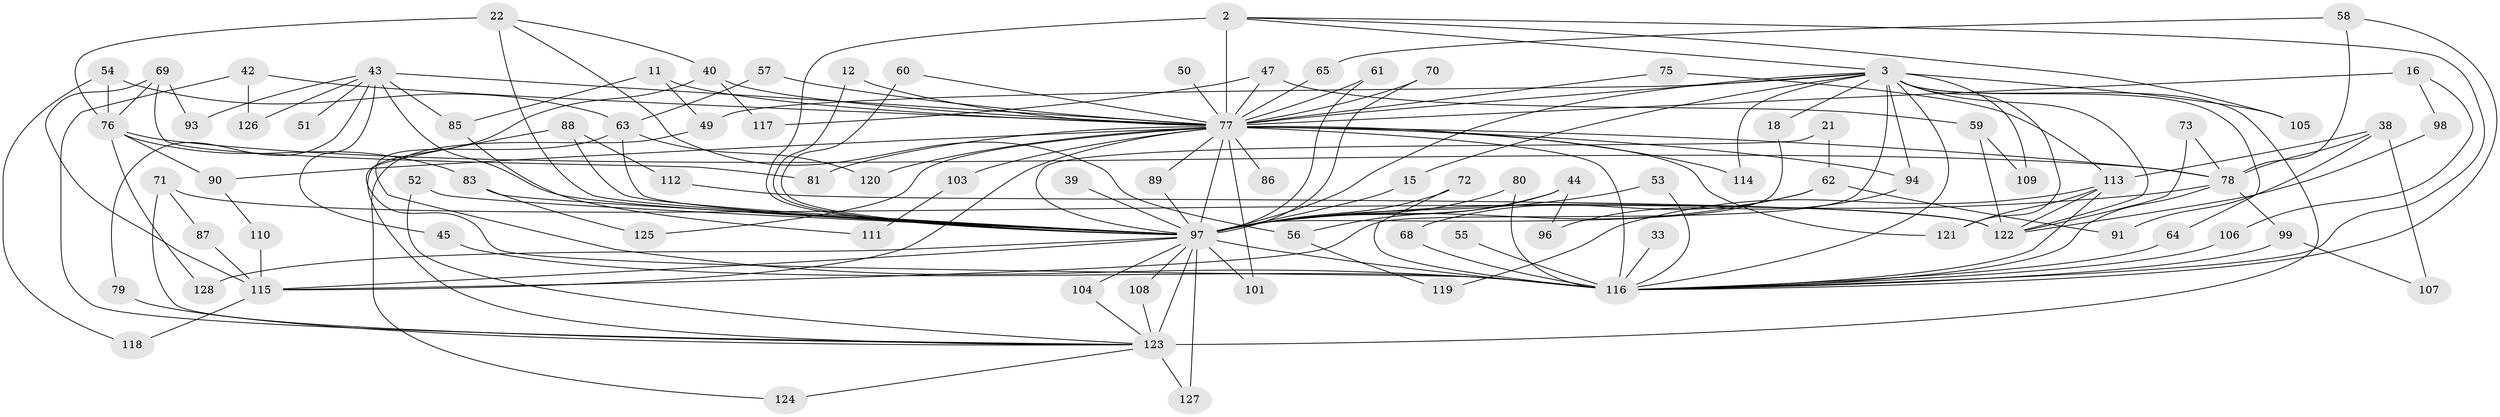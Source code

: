 // original degree distribution, {28: 0.015625, 11: 0.0078125, 33: 0.0078125, 20: 0.015625, 18: 0.015625, 23: 0.0078125, 21: 0.0078125, 4: 0.0703125, 2: 0.515625, 6: 0.0234375, 3: 0.234375, 5: 0.0390625, 8: 0.0078125, 10: 0.0078125, 9: 0.0078125, 7: 0.015625}
// Generated by graph-tools (version 1.1) at 2025/46/03/04/25 21:46:27]
// undirected, 89 vertices, 168 edges
graph export_dot {
graph [start="1"]
  node [color=gray90,style=filled];
  2;
  3;
  11;
  12;
  15;
  16;
  18;
  21;
  22;
  33;
  38;
  39;
  40 [super="+29"];
  42;
  43 [super="+31"];
  44;
  45;
  47;
  49;
  50;
  51;
  52;
  53 [super="+37"];
  54;
  55;
  56;
  57;
  58;
  59;
  60 [super="+19"];
  61 [super="+46"];
  62;
  63 [super="+13"];
  64;
  65;
  68;
  69;
  70;
  71;
  72;
  73;
  75;
  76 [super="+34"];
  77 [super="+26+8"];
  78 [super="+67"];
  79;
  80;
  81;
  83;
  85;
  86;
  87;
  88;
  89;
  90;
  91;
  93;
  94 [super="+20"];
  96;
  97 [super="+41+92"];
  98;
  99;
  101;
  103;
  104;
  105 [super="+100"];
  106;
  107;
  108;
  109;
  110;
  111;
  112;
  113 [super="+27"];
  114;
  115 [super="+30+82"];
  116 [super="+102"];
  117;
  118;
  119;
  120;
  121 [super="+36"];
  122 [super="+25"];
  123 [super="+95+84"];
  124;
  125;
  126;
  127;
  128;
  2 -- 3;
  2 -- 105 [weight=2];
  2 -- 116 [weight=2];
  2 -- 77 [weight=4];
  2 -- 97 [weight=2];
  3 -- 15;
  3 -- 18;
  3 -- 49;
  3 -- 64;
  3 -- 94 [weight=2];
  3 -- 97 [weight=4];
  3 -- 109;
  3 -- 114;
  3 -- 122 [weight=2];
  3 -- 123 [weight=6];
  3 -- 105;
  3 -- 116 [weight=2];
  3 -- 77 [weight=5];
  3 -- 115 [weight=2];
  3 -- 121;
  11 -- 49;
  11 -- 85;
  11 -- 77 [weight=2];
  12 -- 77;
  12 -- 97;
  15 -- 97;
  16 -- 98;
  16 -- 106;
  16 -- 77 [weight=2];
  18 -- 97;
  21 -- 62;
  21 -- 97 [weight=2];
  22 -- 56;
  22 -- 76;
  22 -- 40;
  22 -- 97 [weight=2];
  33 -- 116;
  38 -- 91;
  38 -- 107;
  38 -- 113;
  38 -- 78;
  39 -- 97 [weight=2];
  40 -- 117;
  40 -- 77;
  40 -- 116;
  42 -- 126;
  42 -- 123;
  42 -- 77;
  43 -- 85;
  43 -- 45;
  43 -- 79;
  43 -- 51;
  43 -- 93;
  43 -- 126;
  43 -- 77 [weight=2];
  43 -- 97;
  44 -- 56;
  44 -- 96;
  44 -- 97 [weight=2];
  45 -- 116;
  47 -- 59;
  47 -- 117;
  47 -- 77 [weight=2];
  49 -- 124;
  50 -- 77;
  52 -- 123;
  52 -- 97;
  53 -- 116 [weight=2];
  53 -- 97;
  54 -- 118;
  54 -- 76;
  54 -- 63;
  55 -- 116 [weight=2];
  56 -- 119;
  57 -- 63;
  57 -- 77;
  58 -- 65;
  58 -- 116;
  58 -- 78;
  59 -- 109;
  59 -- 122;
  60 -- 77;
  60 -- 97 [weight=2];
  61 -- 77;
  61 -- 97 [weight=2];
  62 -- 68;
  62 -- 91;
  62 -- 97;
  63 -- 116;
  63 -- 120;
  63 -- 97;
  64 -- 116;
  65 -- 77;
  68 -- 116;
  69 -- 81;
  69 -- 93;
  69 -- 76;
  69 -- 115;
  70 -- 77;
  70 -- 97;
  71 -- 87;
  71 -- 122;
  71 -- 123;
  72 -- 116;
  72 -- 97;
  73 -- 122;
  73 -- 78;
  75 -- 113;
  75 -- 77;
  76 -- 128;
  76 -- 83;
  76 -- 90;
  76 -- 78 [weight=2];
  77 -- 116 [weight=12];
  77 -- 78 [weight=3];
  77 -- 81;
  77 -- 86;
  77 -- 89;
  77 -- 90;
  77 -- 94;
  77 -- 101;
  77 -- 103 [weight=2];
  77 -- 114;
  77 -- 120;
  77 -- 125;
  77 -- 115 [weight=2];
  77 -- 121;
  77 -- 97 [weight=10];
  78 -- 99;
  78 -- 116;
  78 -- 97 [weight=2];
  79 -- 123;
  80 -- 116;
  80 -- 97;
  83 -- 125;
  83 -- 97;
  85 -- 111;
  87 -- 115;
  88 -- 112;
  88 -- 123;
  88 -- 97;
  89 -- 97;
  90 -- 110;
  94 -- 96;
  97 -- 128;
  97 -- 101;
  97 -- 104;
  97 -- 108;
  97 -- 127;
  97 -- 115;
  97 -- 116 [weight=4];
  97 -- 123;
  98 -- 122;
  99 -- 107;
  99 -- 116;
  103 -- 111;
  104 -- 123;
  106 -- 116;
  108 -- 123;
  110 -- 115;
  112 -- 122;
  113 -- 119;
  113 -- 122 [weight=2];
  113 -- 121;
  113 -- 116;
  115 -- 118;
  123 -- 127;
  123 -- 124;
}
